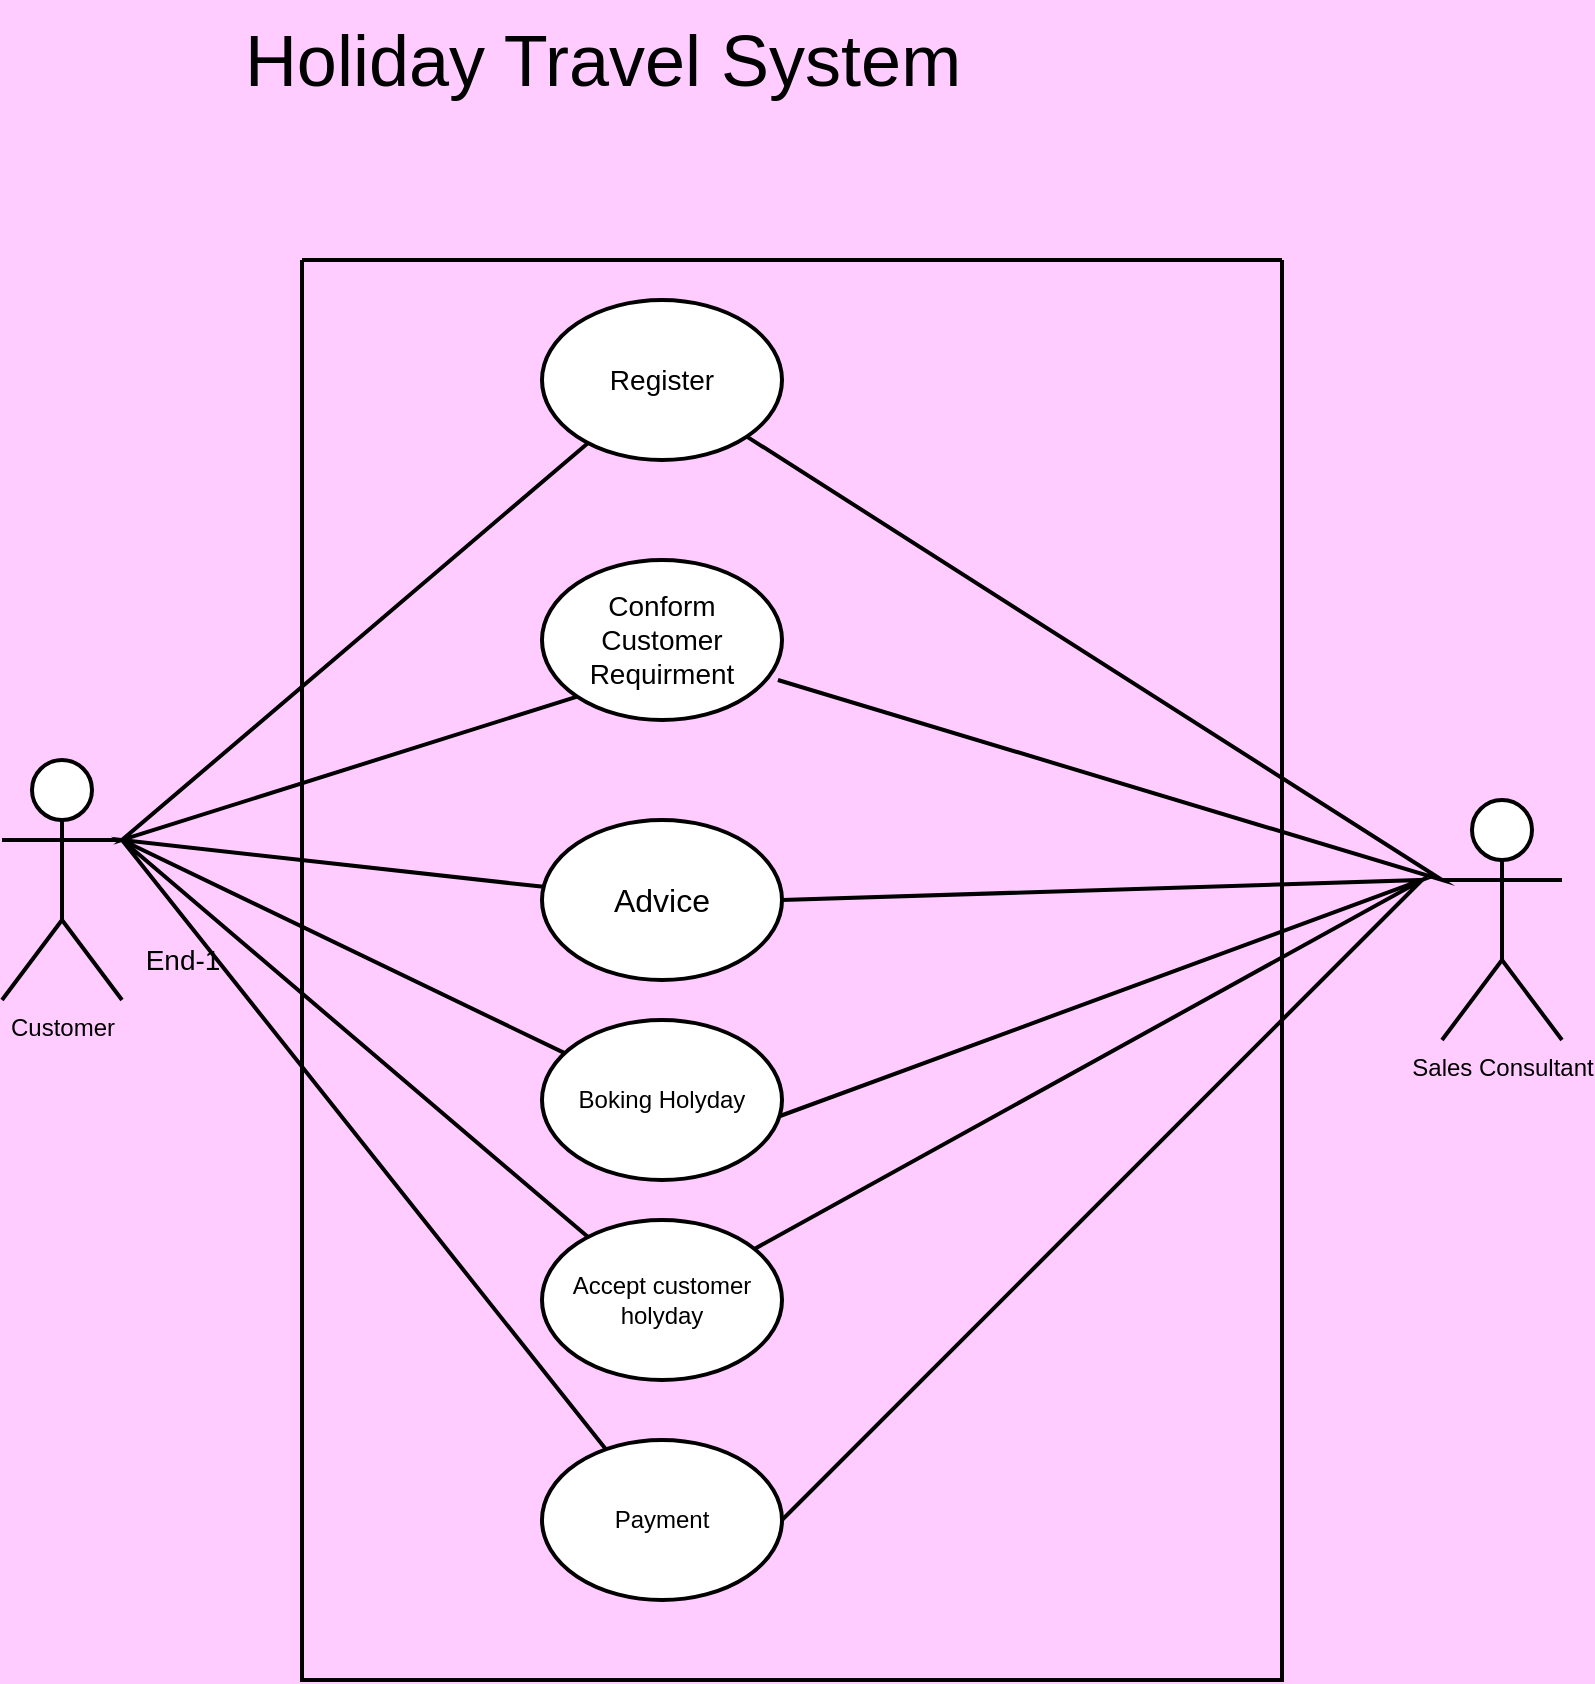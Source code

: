 <mxfile version="20.4.1" type="device"><diagram id="owS9uj1WgyjYn3XcP17I" name="Page-1"><mxGraphModel dx="1422" dy="737" grid="1" gridSize="10" guides="1" tooltips="1" connect="1" arrows="1" fold="1" page="1" pageScale="1" pageWidth="850" pageHeight="1100" background="#FFCCFF" math="0" shadow="0"><root><mxCell id="0"/><mxCell id="1" parent="0"/><mxCell id="al4fAqKaWKKWnI36HpIn-1" value="" style="swimlane;startSize=0;strokeWidth=2;" parent="1" vertex="1"><mxGeometry x="200" y="140" width="490" height="710" as="geometry"/></mxCell><mxCell id="al4fAqKaWKKWnI36HpIn-10" value="&lt;font style=&quot;font-size: 14px;&quot;&gt;Register&lt;/font&gt;" style="ellipse;whiteSpace=wrap;html=1;strokeWidth=2;" parent="al4fAqKaWKKWnI36HpIn-1" vertex="1"><mxGeometry x="120" y="20" width="120" height="80" as="geometry"/></mxCell><mxCell id="al4fAqKaWKKWnI36HpIn-9" value="&lt;font style=&quot;font-size: 14px;&quot;&gt;Conform Customer Requirment&lt;/font&gt;" style="ellipse;whiteSpace=wrap;html=1;strokeWidth=2;" parent="al4fAqKaWKKWnI36HpIn-1" vertex="1"><mxGeometry x="120" y="150" width="120" height="80" as="geometry"/></mxCell><mxCell id="al4fAqKaWKKWnI36HpIn-8" value="Accept customer holyday" style="ellipse;whiteSpace=wrap;html=1;strokeWidth=2;" parent="al4fAqKaWKKWnI36HpIn-1" vertex="1"><mxGeometry x="120" y="480" width="120" height="80" as="geometry"/></mxCell><mxCell id="al4fAqKaWKKWnI36HpIn-7" value="Boking Holyday" style="ellipse;whiteSpace=wrap;html=1;strokeWidth=2;" parent="al4fAqKaWKKWnI36HpIn-1" vertex="1"><mxGeometry x="120" y="380" width="120" height="80" as="geometry"/></mxCell><mxCell id="al4fAqKaWKKWnI36HpIn-6" value="&lt;font size=&quot;3&quot;&gt;Advice&lt;/font&gt;" style="ellipse;whiteSpace=wrap;html=1;strokeWidth=2;" parent="al4fAqKaWKKWnI36HpIn-1" vertex="1"><mxGeometry x="120" y="280" width="120" height="80" as="geometry"/></mxCell><mxCell id="al4fAqKaWKKWnI36HpIn-11" value="" style="endArrow=none;html=1;rounded=0;exitX=0;exitY=1;exitDx=0;exitDy=0;strokeWidth=2;" parent="al4fAqKaWKKWnI36HpIn-1" source="al4fAqKaWKKWnI36HpIn-9" target="al4fAqKaWKKWnI36HpIn-10" edge="1"><mxGeometry width="50" height="50" relative="1" as="geometry"><mxPoint y="300" as="sourcePoint"/><mxPoint x="50" y="250" as="targetPoint"/><Array as="points"><mxPoint x="-90" y="290"/></Array></mxGeometry></mxCell><mxCell id="al4fAqKaWKKWnI36HpIn-12" value="" style="endArrow=none;html=1;rounded=0;fontSize=14;strokeWidth=2;" parent="al4fAqKaWKKWnI36HpIn-1" source="al4fAqKaWKKWnI36HpIn-6" target="al4fAqKaWKKWnI36HpIn-7" edge="1"><mxGeometry width="50" height="50" relative="1" as="geometry"><mxPoint y="280" as="sourcePoint"/><mxPoint x="50" y="230" as="targetPoint"/><Array as="points"><mxPoint x="-90" y="290"/></Array></mxGeometry></mxCell><mxCell id="al4fAqKaWKKWnI36HpIn-14" value="Payment" style="ellipse;whiteSpace=wrap;html=1;strokeWidth=2;" parent="al4fAqKaWKKWnI36HpIn-1" vertex="1"><mxGeometry x="120" y="590" width="120" height="80" as="geometry"/></mxCell><mxCell id="al4fAqKaWKKWnI36HpIn-13" value="" style="endArrow=none;html=1;rounded=0;fontSize=14;strokeWidth=2;" parent="al4fAqKaWKKWnI36HpIn-1" source="al4fAqKaWKKWnI36HpIn-14" target="al4fAqKaWKKWnI36HpIn-8" edge="1"><mxGeometry width="50" height="50" relative="1" as="geometry"><mxPoint y="480" as="sourcePoint"/><mxPoint x="50" y="430" as="targetPoint"/><Array as="points"><mxPoint x="-90" y="290"/></Array></mxGeometry></mxCell><mxCell id="al4fAqKaWKKWnI36HpIn-15" value="" style="endArrow=none;html=1;rounded=0;fontSize=14;entryX=1;entryY=1;entryDx=0;entryDy=0;exitX=0.983;exitY=0.75;exitDx=0;exitDy=0;exitPerimeter=0;strokeWidth=2;" parent="al4fAqKaWKKWnI36HpIn-1" source="al4fAqKaWKKWnI36HpIn-9" target="al4fAqKaWKKWnI36HpIn-10" edge="1"><mxGeometry width="50" height="50" relative="1" as="geometry"><mxPoint x="390" y="390" as="sourcePoint"/><mxPoint x="440" y="340" as="targetPoint"/><Array as="points"><mxPoint x="570" y="310"/></Array></mxGeometry></mxCell><mxCell id="al4fAqKaWKKWnI36HpIn-16" value="" style="endArrow=none;html=1;rounded=0;fontSize=14;entryX=1;entryY=0.5;entryDx=0;entryDy=0;exitX=0.992;exitY=0.6;exitDx=0;exitDy=0;exitPerimeter=0;strokeWidth=2;" parent="al4fAqKaWKKWnI36HpIn-1" source="al4fAqKaWKKWnI36HpIn-7" target="al4fAqKaWKKWnI36HpIn-6" edge="1"><mxGeometry width="50" height="50" relative="1" as="geometry"><mxPoint x="390" y="390" as="sourcePoint"/><mxPoint x="440" y="340" as="targetPoint"/><Array as="points"><mxPoint x="560" y="310"/></Array></mxGeometry></mxCell><mxCell id="al4fAqKaWKKWnI36HpIn-17" value="" style="endArrow=none;html=1;rounded=0;fontSize=14;exitX=1;exitY=0.5;exitDx=0;exitDy=0;strokeWidth=2;" parent="al4fAqKaWKKWnI36HpIn-1" source="al4fAqKaWKKWnI36HpIn-14" target="al4fAqKaWKKWnI36HpIn-8" edge="1"><mxGeometry width="50" height="50" relative="1" as="geometry"><mxPoint x="249.04" y="438" as="sourcePoint"/><mxPoint x="250" y="330" as="targetPoint"/><Array as="points"><mxPoint x="560" y="310"/></Array></mxGeometry></mxCell><mxCell id="al4fAqKaWKKWnI36HpIn-4" value="Customer" style="shape=umlActor;verticalLabelPosition=bottom;verticalAlign=top;html=1;outlineConnect=0;strokeWidth=2;" parent="1" vertex="1"><mxGeometry x="50" y="390" width="60" height="120" as="geometry"/></mxCell><mxCell id="al4fAqKaWKKWnI36HpIn-5" value="Sales Consultant" style="shape=umlActor;verticalLabelPosition=bottom;verticalAlign=top;html=1;outlineConnect=0;strokeWidth=2;" parent="1" vertex="1"><mxGeometry x="770" y="410" width="60" height="120" as="geometry"/></mxCell><mxCell id="al4fAqKaWKKWnI36HpIn-20" value="End-1" style="text;html=1;align=center;verticalAlign=middle;resizable=0;points=[];autosize=1;strokeColor=none;fillColor=none;fontSize=14;strokeWidth=2;" parent="1" vertex="1"><mxGeometry x="110" y="475" width="60" height="30" as="geometry"/></mxCell><mxCell id="al4fAqKaWKKWnI36HpIn-21" value="&lt;font style=&quot;font-size: 36px;&quot;&gt;Holiday Travel System&lt;/font&gt;" style="text;html=1;align=center;verticalAlign=middle;resizable=0;points=[];autosize=1;strokeColor=none;fillColor=none;fontSize=14;strokeWidth=2;" parent="1" vertex="1"><mxGeometry x="160" y="10" width="380" height="60" as="geometry"/></mxCell></root></mxGraphModel></diagram></mxfile>